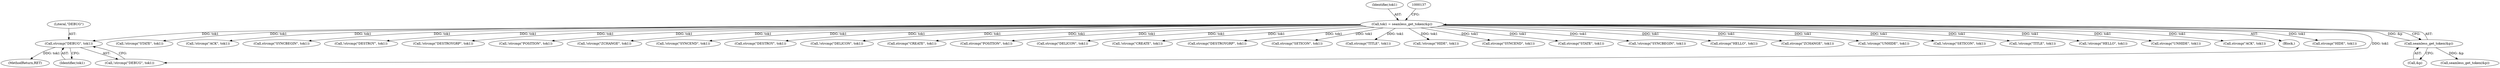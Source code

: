 digraph "0_rdesktop_4dca546d04321a610c1835010b5dad85163b65e1_14@API" {
"1000742" [label="(Call,strcmp(\"DEBUG\", tok1))"];
"1000131" [label="(Call,tok1 = seamless_get_token(&p))"];
"1000133" [label="(Call,seamless_get_token(&p))"];
"1000688" [label="(Call,!strcmp(\"STATE\", tok1))"];
"1000833" [label="(Call,!strcmp(\"ACK\", tok1))"];
"1000754" [label="(Call,strcmp(\"SYNCBEGIN\", tok1))"];
"1000239" [label="(Call,!strcmp(\"DESTROY\", tok1))"];
"1000278" [label="(Call,!strcmp(\"DESTROYGRP\", tok1))"];
"1000505" [label="(Call,!strcmp(\"POSITION\", tok1))"];
"1000741" [label="(Call,!strcmp(\"DEBUG\", tok1))"];
"1000600" [label="(Call,!strcmp(\"ZCHANGE\", tok1))"];
"1000779" [label="(Call,!strcmp(\"SYNCEND\", tok1))"];
"1000240" [label="(Call,strcmp(\"DESTROY\", tok1))"];
"1000450" [label="(Call,!strcmp(\"DELICON\", tok1))"];
"1000173" [label="(Call,strcmp(\"CREATE\", tok1))"];
"1000506" [label="(Call,strcmp(\"POSITION\", tok1))"];
"1000451" [label="(Call,strcmp(\"DELICON\", tok1))"];
"1000172" [label="(Call,!strcmp(\"CREATE\", tok1))"];
"1000279" [label="(Call,strcmp(\"DESTROYGRP\", tok1))"];
"1000318" [label="(Call,strcmp(\"SETICON\", tok1))"];
"1000649" [label="(Call,strcmp(\"TITLE\", tok1))"];
"1000743" [label="(Literal,\"DEBUG\")"];
"1000855" [label="(Call,!strcmp(\"HIDE\", tok1))"];
"1000742" [label="(Call,strcmp(\"DEBUG\", tok1))"];
"1000780" [label="(Call,strcmp(\"SYNCEND\", tok1))"];
"1000689" [label="(Call,strcmp(\"STATE\", tok1))"];
"1000753" [label="(Call,!strcmp(\"SYNCBEGIN\", tok1))"];
"1000804" [label="(Call,strcmp(\"HELLO\", tok1))"];
"1000601" [label="(Call,strcmp(\"ZCHANGE\", tok1))"];
"1000131" [label="(Call,tok1 = seamless_get_token(&p))"];
"1000880" [label="(Call,!strcmp(\"UNHIDE\", tok1))"];
"1000132" [label="(Identifier,tok1)"];
"1000133" [label="(Call,seamless_get_token(&p))"];
"1000317" [label="(Call,!strcmp(\"SETICON\", tok1))"];
"1000648" [label="(Call,!strcmp(\"TITLE\", tok1))"];
"1000803" [label="(Call,!strcmp(\"HELLO\", tok1))"];
"1000881" [label="(Call,strcmp(\"UNHIDE\", tok1))"];
"1000834" [label="(Call,strcmp(\"ACK\", tok1))"];
"1000104" [label="(Block,)"];
"1000134" [label="(Call,&p)"];
"1000856" [label="(Call,strcmp(\"HIDE\", tok1))"];
"1000138" [label="(Call,seamless_get_token(&p))"];
"1000744" [label="(Identifier,tok1)"];
"1000907" [label="(MethodReturn,RET)"];
"1000742" -> "1000741"  [label="AST: "];
"1000742" -> "1000744"  [label="CFG: "];
"1000743" -> "1000742"  [label="AST: "];
"1000744" -> "1000742"  [label="AST: "];
"1000741" -> "1000742"  [label="CFG: "];
"1000742" -> "1000907"  [label="DDG: tok1"];
"1000131" -> "1000742"  [label="DDG: tok1"];
"1000131" -> "1000104"  [label="AST: "];
"1000131" -> "1000133"  [label="CFG: "];
"1000132" -> "1000131"  [label="AST: "];
"1000133" -> "1000131"  [label="AST: "];
"1000137" -> "1000131"  [label="CFG: "];
"1000133" -> "1000131"  [label="DDG: &p"];
"1000131" -> "1000172"  [label="DDG: tok1"];
"1000131" -> "1000173"  [label="DDG: tok1"];
"1000131" -> "1000239"  [label="DDG: tok1"];
"1000131" -> "1000240"  [label="DDG: tok1"];
"1000131" -> "1000278"  [label="DDG: tok1"];
"1000131" -> "1000279"  [label="DDG: tok1"];
"1000131" -> "1000317"  [label="DDG: tok1"];
"1000131" -> "1000318"  [label="DDG: tok1"];
"1000131" -> "1000450"  [label="DDG: tok1"];
"1000131" -> "1000451"  [label="DDG: tok1"];
"1000131" -> "1000505"  [label="DDG: tok1"];
"1000131" -> "1000506"  [label="DDG: tok1"];
"1000131" -> "1000600"  [label="DDG: tok1"];
"1000131" -> "1000601"  [label="DDG: tok1"];
"1000131" -> "1000648"  [label="DDG: tok1"];
"1000131" -> "1000649"  [label="DDG: tok1"];
"1000131" -> "1000688"  [label="DDG: tok1"];
"1000131" -> "1000689"  [label="DDG: tok1"];
"1000131" -> "1000741"  [label="DDG: tok1"];
"1000131" -> "1000753"  [label="DDG: tok1"];
"1000131" -> "1000754"  [label="DDG: tok1"];
"1000131" -> "1000779"  [label="DDG: tok1"];
"1000131" -> "1000780"  [label="DDG: tok1"];
"1000131" -> "1000803"  [label="DDG: tok1"];
"1000131" -> "1000804"  [label="DDG: tok1"];
"1000131" -> "1000833"  [label="DDG: tok1"];
"1000131" -> "1000834"  [label="DDG: tok1"];
"1000131" -> "1000855"  [label="DDG: tok1"];
"1000131" -> "1000856"  [label="DDG: tok1"];
"1000131" -> "1000880"  [label="DDG: tok1"];
"1000131" -> "1000881"  [label="DDG: tok1"];
"1000133" -> "1000134"  [label="CFG: "];
"1000134" -> "1000133"  [label="AST: "];
"1000133" -> "1000138"  [label="DDG: &p"];
}
